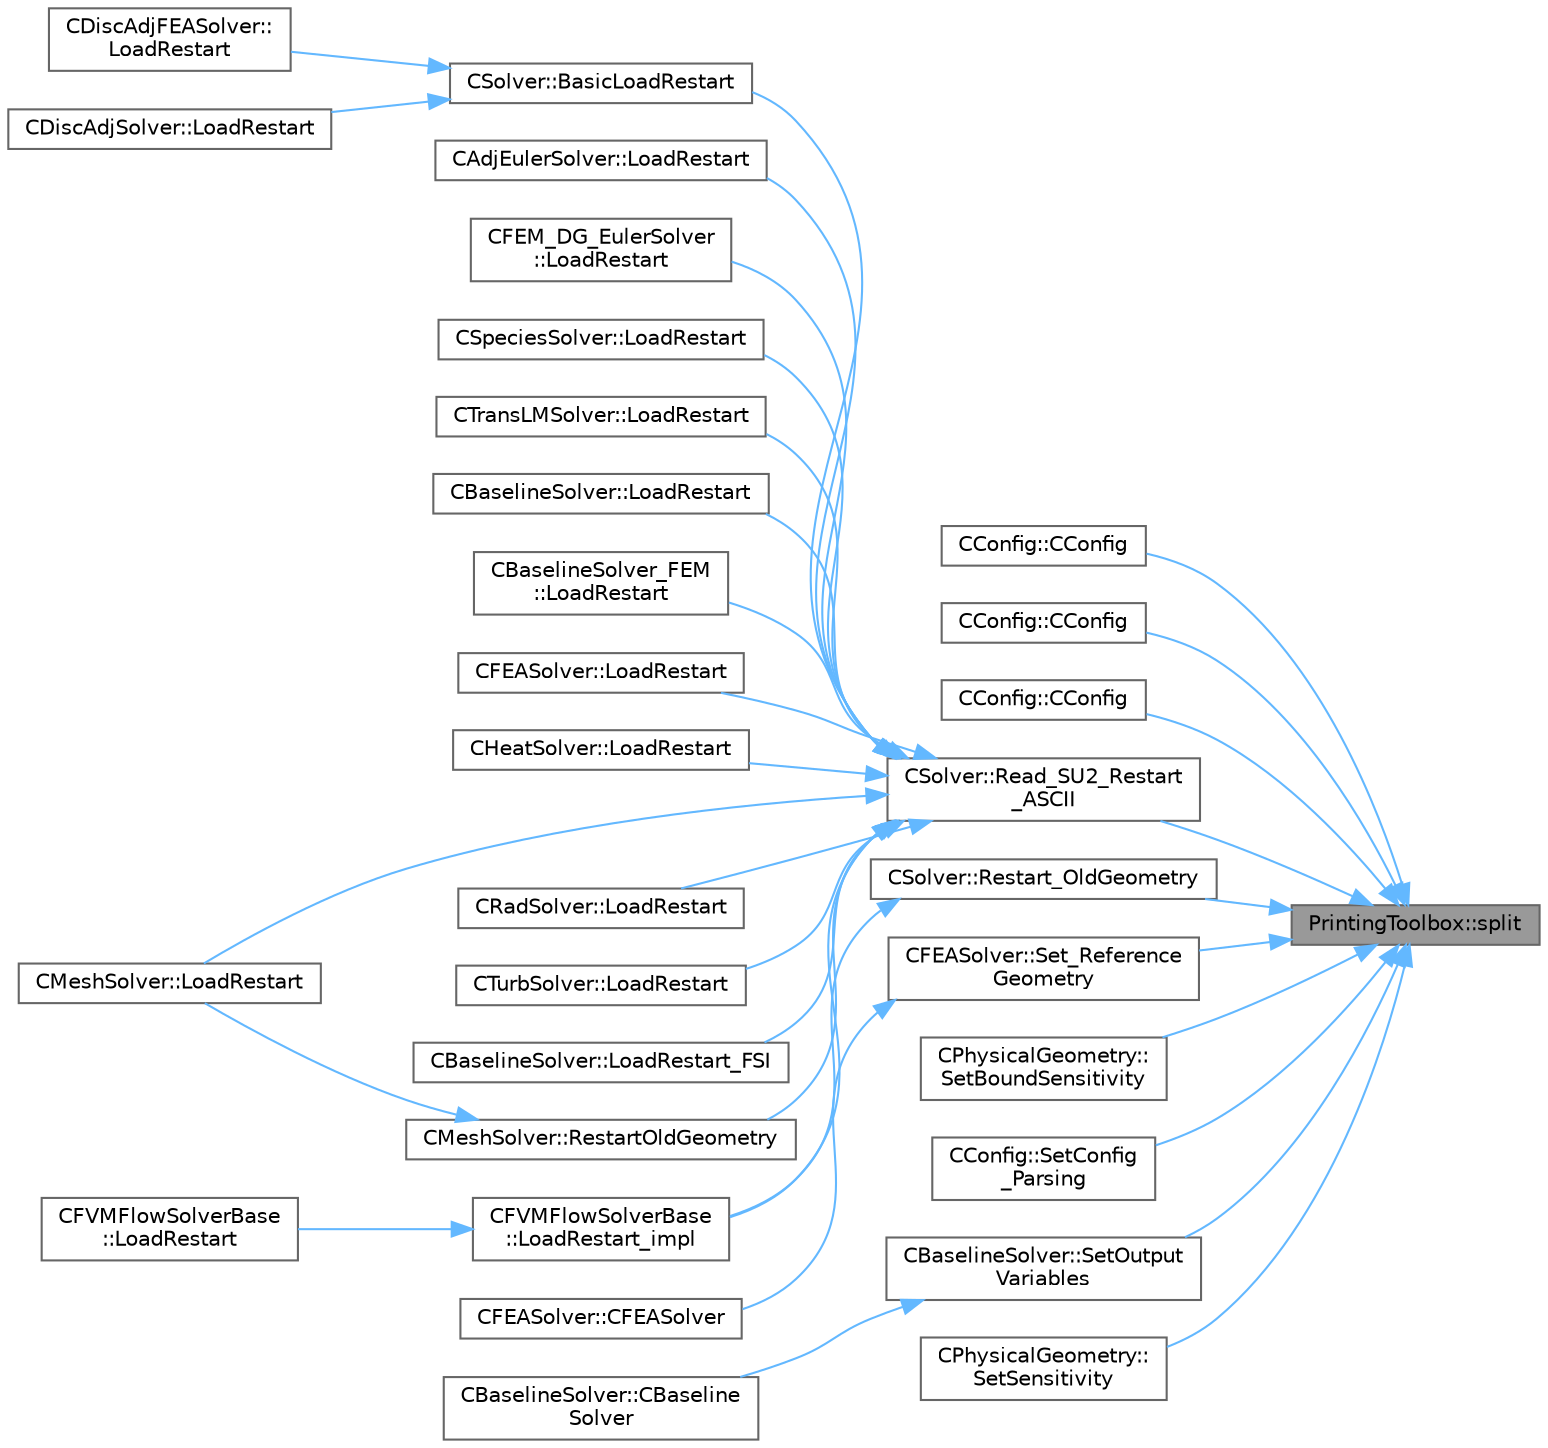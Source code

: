 digraph "PrintingToolbox::split"
{
 // LATEX_PDF_SIZE
  bgcolor="transparent";
  edge [fontname=Helvetica,fontsize=10,labelfontname=Helvetica,labelfontsize=10];
  node [fontname=Helvetica,fontsize=10,shape=box,height=0.2,width=0.4];
  rankdir="RL";
  Node1 [id="Node000001",label="PrintingToolbox::split",height=0.2,width=0.4,color="gray40", fillcolor="grey60", style="filled", fontcolor="black",tooltip=" "];
  Node1 -> Node2 [id="edge1_Node000001_Node000002",dir="back",color="steelblue1",style="solid",tooltip=" "];
  Node2 [id="Node000002",label="CConfig::CConfig",height=0.2,width=0.4,color="grey40", fillcolor="white", style="filled",URL="$classCConfig.html#a6333c67da4fd5fbef85a373f30768ede",tooltip="Constructor of the class which reads the input file."];
  Node1 -> Node3 [id="edge2_Node000001_Node000003",dir="back",color="steelblue1",style="solid",tooltip=" "];
  Node3 [id="Node000003",label="CConfig::CConfig",height=0.2,width=0.4,color="grey40", fillcolor="white", style="filled",URL="$classCConfig.html#ad3d7c6fc53d6015841b4a7f8defe6633",tooltip="Constructor of the class which reads the input file."];
  Node1 -> Node4 [id="edge3_Node000001_Node000004",dir="back",color="steelblue1",style="solid",tooltip=" "];
  Node4 [id="Node000004",label="CConfig::CConfig",height=0.2,width=0.4,color="grey40", fillcolor="white", style="filled",URL="$classCConfig.html#a5a75292fde1d25d31e9af11ab0a4d14a",tooltip="Constructor of the class which reads the input file."];
  Node1 -> Node5 [id="edge4_Node000001_Node000005",dir="back",color="steelblue1",style="solid",tooltip=" "];
  Node5 [id="Node000005",label="CSolver::Read_SU2_Restart\l_ASCII",height=0.2,width=0.4,color="grey40", fillcolor="white", style="filled",URL="$classCSolver.html#a2d9a54256f99b9881a0f9189cf73e902",tooltip="Read a native SU2 restart file in ASCII format."];
  Node5 -> Node6 [id="edge5_Node000005_Node000006",dir="back",color="steelblue1",style="solid",tooltip=" "];
  Node6 [id="Node000006",label="CSolver::BasicLoadRestart",height=0.2,width=0.4,color="grey40", fillcolor="white", style="filled",URL="$classCSolver.html#a1da07a1447b99015b8d1ea6f1238c332",tooltip="Loads the solution from the restart file."];
  Node6 -> Node7 [id="edge6_Node000006_Node000007",dir="back",color="steelblue1",style="solid",tooltip=" "];
  Node7 [id="Node000007",label="CDiscAdjFEASolver::\lLoadRestart",height=0.2,width=0.4,color="grey40", fillcolor="white", style="filled",URL="$classCDiscAdjFEASolver.html#a30cbfd6dac6c80898c5624a96ab55b8c",tooltip="Load a solution from a restart file."];
  Node6 -> Node8 [id="edge7_Node000006_Node000008",dir="back",color="steelblue1",style="solid",tooltip=" "];
  Node8 [id="Node000008",label="CDiscAdjSolver::LoadRestart",height=0.2,width=0.4,color="grey40", fillcolor="white", style="filled",URL="$classCDiscAdjSolver.html#adc04ad9d81d8669d0accabe899bdb39d",tooltip="Load a solution from a restart file."];
  Node5 -> Node9 [id="edge8_Node000005_Node000009",dir="back",color="steelblue1",style="solid",tooltip=" "];
  Node9 [id="Node000009",label="CAdjEulerSolver::LoadRestart",height=0.2,width=0.4,color="grey40", fillcolor="white", style="filled",URL="$classCAdjEulerSolver.html#a4bc9fada01b433e9194d4c0d67adbbbd",tooltip="Load a solution from a restart file."];
  Node5 -> Node10 [id="edge9_Node000005_Node000010",dir="back",color="steelblue1",style="solid",tooltip=" "];
  Node10 [id="Node000010",label="CFEM_DG_EulerSolver\l::LoadRestart",height=0.2,width=0.4,color="grey40", fillcolor="white", style="filled",URL="$classCFEM__DG__EulerSolver.html#ab1a14528918d93d2f96c827a9f8bcd57",tooltip="Load a solution from a restart file."];
  Node5 -> Node11 [id="edge10_Node000005_Node000011",dir="back",color="steelblue1",style="solid",tooltip=" "];
  Node11 [id="Node000011",label="CSpeciesSolver::LoadRestart",height=0.2,width=0.4,color="grey40", fillcolor="white", style="filled",URL="$classCSpeciesSolver.html#a40ecea72824a266fcda6347d08a4fcea",tooltip="Load a solution from a restart file."];
  Node5 -> Node12 [id="edge11_Node000005_Node000012",dir="back",color="steelblue1",style="solid",tooltip=" "];
  Node12 [id="Node000012",label="CTransLMSolver::LoadRestart",height=0.2,width=0.4,color="grey40", fillcolor="white", style="filled",URL="$classCTransLMSolver.html#ab6989abf9b51cfb0b243b1bf98b48a16",tooltip="Load a solution from a restart file."];
  Node5 -> Node13 [id="edge12_Node000005_Node000013",dir="back",color="steelblue1",style="solid",tooltip=" "];
  Node13 [id="Node000013",label="CBaselineSolver::LoadRestart",height=0.2,width=0.4,color="grey40", fillcolor="white", style="filled",URL="$classCBaselineSolver.html#aa5fad3af8c5b48950679d5c5a3a91ec4",tooltip="Load a solution from a restart file."];
  Node5 -> Node14 [id="edge13_Node000005_Node000014",dir="back",color="steelblue1",style="solid",tooltip=" "];
  Node14 [id="Node000014",label="CBaselineSolver_FEM\l::LoadRestart",height=0.2,width=0.4,color="grey40", fillcolor="white", style="filled",URL="$classCBaselineSolver__FEM.html#a73e94685049650b1d21ea6bacca64e57",tooltip="Load a solution from a restart file."];
  Node5 -> Node15 [id="edge14_Node000005_Node000015",dir="back",color="steelblue1",style="solid",tooltip=" "];
  Node15 [id="Node000015",label="CFEASolver::LoadRestart",height=0.2,width=0.4,color="grey40", fillcolor="white", style="filled",URL="$classCFEASolver.html#ac693299e88dfc4daaf1b2f410ec8351d",tooltip="Load a solution from a restart file."];
  Node5 -> Node16 [id="edge15_Node000005_Node000016",dir="back",color="steelblue1",style="solid",tooltip=" "];
  Node16 [id="Node000016",label="CHeatSolver::LoadRestart",height=0.2,width=0.4,color="grey40", fillcolor="white", style="filled",URL="$classCHeatSolver.html#a0cc2cf63a1cd34b15be77cf3233beaae",tooltip="Load a solution from a restart file."];
  Node5 -> Node17 [id="edge16_Node000005_Node000017",dir="back",color="steelblue1",style="solid",tooltip=" "];
  Node17 [id="Node000017",label="CMeshSolver::LoadRestart",height=0.2,width=0.4,color="grey40", fillcolor="white", style="filled",URL="$classCMeshSolver.html#a7049d436ca386344acd2424eceb39ef4",tooltip="Load a solution from a restart file."];
  Node5 -> Node18 [id="edge17_Node000005_Node000018",dir="back",color="steelblue1",style="solid",tooltip=" "];
  Node18 [id="Node000018",label="CRadSolver::LoadRestart",height=0.2,width=0.4,color="grey40", fillcolor="white", style="filled",URL="$classCRadSolver.html#a9f64999fe5bfcb69fb4349d00d6d8ef5",tooltip="Load a solution from a restart file."];
  Node5 -> Node19 [id="edge18_Node000005_Node000019",dir="back",color="steelblue1",style="solid",tooltip=" "];
  Node19 [id="Node000019",label="CTurbSolver::LoadRestart",height=0.2,width=0.4,color="grey40", fillcolor="white", style="filled",URL="$classCTurbSolver.html#a7b62bcdb84f3345f560a6110905d7fb3",tooltip="Load a solution from a restart file."];
  Node5 -> Node20 [id="edge19_Node000005_Node000020",dir="back",color="steelblue1",style="solid",tooltip=" "];
  Node20 [id="Node000020",label="CBaselineSolver::LoadRestart_FSI",height=0.2,width=0.4,color="grey40", fillcolor="white", style="filled",URL="$classCBaselineSolver.html#ad3404f10c41c7bffbd682cb650476689",tooltip="Load a FSI solution from a restart file."];
  Node5 -> Node21 [id="edge20_Node000005_Node000021",dir="back",color="steelblue1",style="solid",tooltip=" "];
  Node21 [id="Node000021",label="CFVMFlowSolverBase\l::LoadRestart_impl",height=0.2,width=0.4,color="grey40", fillcolor="white", style="filled",URL="$classCFVMFlowSolverBase.html#a7cf80881bcda9a08b9c8cf78e7a3bc8d",tooltip="General implementation to load a flow solution from a restart file."];
  Node21 -> Node22 [id="edge21_Node000021_Node000022",dir="back",color="steelblue1",style="solid",tooltip=" "];
  Node22 [id="Node000022",label="CFVMFlowSolverBase\l::LoadRestart",height=0.2,width=0.4,color="grey40", fillcolor="white", style="filled",URL="$classCFVMFlowSolverBase.html#a353718d951fbb4922c1f79f6ac8d88cc",tooltip="Load a solution from a restart file."];
  Node5 -> Node23 [id="edge22_Node000005_Node000023",dir="back",color="steelblue1",style="solid",tooltip=" "];
  Node23 [id="Node000023",label="CMeshSolver::RestartOldGeometry",height=0.2,width=0.4,color="grey40", fillcolor="white", style="filled",URL="$classCMeshSolver.html#accd7241ab78f3ccd19e918ccda4fb6e3",tooltip="Load the geometries at the previous time states n and nM1."];
  Node23 -> Node17 [id="edge23_Node000023_Node000017",dir="back",color="steelblue1",style="solid",tooltip=" "];
  Node1 -> Node24 [id="edge24_Node000001_Node000024",dir="back",color="steelblue1",style="solid",tooltip=" "];
  Node24 [id="Node000024",label="CSolver::Restart_OldGeometry",height=0.2,width=0.4,color="grey40", fillcolor="white", style="filled",URL="$classCSolver.html#a15d41204955ea890bccae28ac9aa6d4b",tooltip="Load the geometries at the previous time states n and nM1."];
  Node24 -> Node21 [id="edge25_Node000024_Node000021",dir="back",color="steelblue1",style="solid",tooltip=" "];
  Node1 -> Node25 [id="edge26_Node000001_Node000025",dir="back",color="steelblue1",style="solid",tooltip=" "];
  Node25 [id="Node000025",label="CFEASolver::Set_Reference\lGeometry",height=0.2,width=0.4,color="grey40", fillcolor="white", style="filled",URL="$classCFEASolver.html#ae7d8e55f2ec6a53af24eec6d096e9953",tooltip="Set a reference geometry for ."];
  Node25 -> Node26 [id="edge27_Node000025_Node000026",dir="back",color="steelblue1",style="solid",tooltip=" "];
  Node26 [id="Node000026",label="CFEASolver::CFEASolver",height=0.2,width=0.4,color="grey40", fillcolor="white", style="filled",URL="$classCFEASolver.html#a1d4c7d17d9c7143d3079fc78fae1599d",tooltip=" "];
  Node1 -> Node27 [id="edge28_Node000001_Node000027",dir="back",color="steelblue1",style="solid",tooltip=" "];
  Node27 [id="Node000027",label="CPhysicalGeometry::\lSetBoundSensitivity",height=0.2,width=0.4,color="grey40", fillcolor="white", style="filled",URL="$classCPhysicalGeometry.html#a56cfc8d8601f9467a3120534d7ecb0b4",tooltip="Read the sensitivity from an input file."];
  Node1 -> Node28 [id="edge29_Node000001_Node000028",dir="back",color="steelblue1",style="solid",tooltip=" "];
  Node28 [id="Node000028",label="CConfig::SetConfig\l_Parsing",height=0.2,width=0.4,color="grey40", fillcolor="white", style="filled",URL="$classCConfig.html#a3636e124e55d282d98ec822dfe0591bf",tooltip="Set the config file parsing."];
  Node1 -> Node29 [id="edge30_Node000001_Node000029",dir="back",color="steelblue1",style="solid",tooltip=" "];
  Node29 [id="Node000029",label="CBaselineSolver::SetOutput\lVariables",height=0.2,width=0.4,color="grey40", fillcolor="white", style="filled",URL="$classCBaselineSolver.html#ab8e4b1b71d637dd0adee324d4a7a6315",tooltip="Set the number of variables and string names from the restart file."];
  Node29 -> Node30 [id="edge31_Node000029_Node000030",dir="back",color="steelblue1",style="solid",tooltip=" "];
  Node30 [id="Node000030",label="CBaselineSolver::CBaseline\lSolver",height=0.2,width=0.4,color="grey40", fillcolor="white", style="filled",URL="$classCBaselineSolver.html#a996d9c6ee613b5b45a25a765f3c5e2cd",tooltip=" "];
  Node1 -> Node31 [id="edge32_Node000001_Node000031",dir="back",color="steelblue1",style="solid",tooltip=" "];
  Node31 [id="Node000031",label="CPhysicalGeometry::\lSetSensitivity",height=0.2,width=0.4,color="grey40", fillcolor="white", style="filled",URL="$classCPhysicalGeometry.html#ae7f5d10bba7177600265f0d6bae116f3",tooltip="Read the sensitivity from adjoint solution file and store it."];
}
